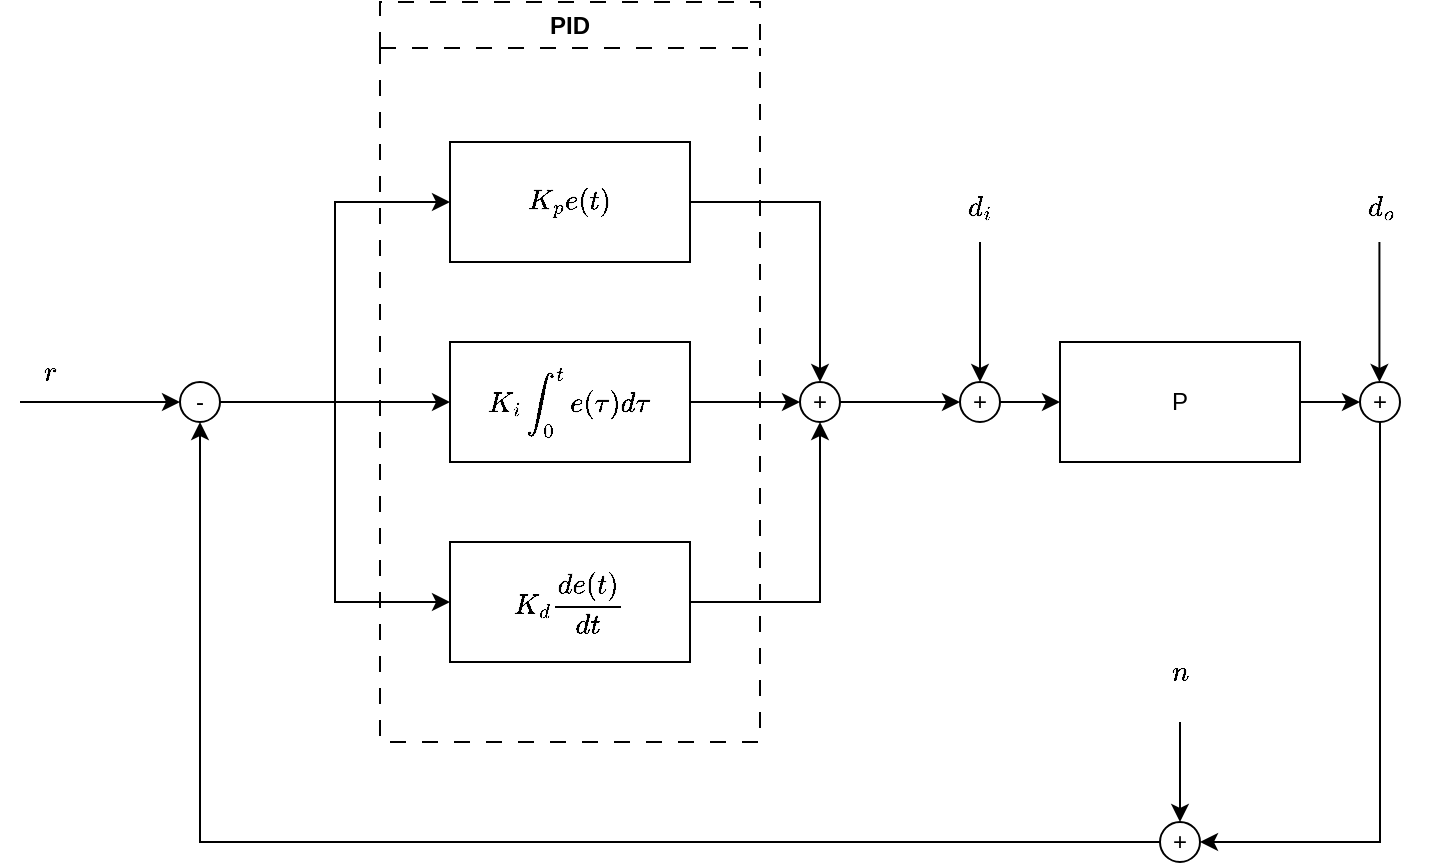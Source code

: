 <mxfile version="21.6.8" type="device">
  <diagram name="Page-1" id="RwDXujfHXfDytXPlLWtF">
    <mxGraphModel dx="1374" dy="560" grid="1" gridSize="10" guides="1" tooltips="1" connect="1" arrows="1" fold="1" page="1" pageScale="1" pageWidth="850" pageHeight="1100" math="1" shadow="0">
      <root>
        <mxCell id="0" />
        <mxCell id="1" parent="0" />
        <mxCell id="RktTQIAn4GCQVKS15PfV-10" value="" style="edgeStyle=orthogonalEdgeStyle;rounded=0;orthogonalLoop=1;jettySize=auto;html=1;" edge="1" parent="1" source="RktTQIAn4GCQVKS15PfV-3" target="RktTQIAn4GCQVKS15PfV-5">
          <mxGeometry relative="1" as="geometry" />
        </mxCell>
        <mxCell id="RktTQIAn4GCQVKS15PfV-11" style="edgeStyle=orthogonalEdgeStyle;rounded=0;orthogonalLoop=1;jettySize=auto;html=1;exitX=1;exitY=0.5;exitDx=0;exitDy=0;entryX=0;entryY=0.5;entryDx=0;entryDy=0;" edge="1" parent="1" source="RktTQIAn4GCQVKS15PfV-3" target="RktTQIAn4GCQVKS15PfV-6">
          <mxGeometry relative="1" as="geometry" />
        </mxCell>
        <mxCell id="RktTQIAn4GCQVKS15PfV-12" style="edgeStyle=orthogonalEdgeStyle;rounded=0;orthogonalLoop=1;jettySize=auto;html=1;exitX=1;exitY=0.5;exitDx=0;exitDy=0;entryX=0;entryY=0.5;entryDx=0;entryDy=0;" edge="1" parent="1" source="RktTQIAn4GCQVKS15PfV-3" target="RktTQIAn4GCQVKS15PfV-7">
          <mxGeometry relative="1" as="geometry" />
        </mxCell>
        <mxCell id="RktTQIAn4GCQVKS15PfV-3" value="-" style="ellipse;whiteSpace=wrap;html=1;aspect=fixed;" vertex="1" parent="1">
          <mxGeometry x="140" y="410" width="20" height="20" as="geometry" />
        </mxCell>
        <mxCell id="RktTQIAn4GCQVKS15PfV-4" value="PID" style="swimlane;whiteSpace=wrap;html=1;dashed=1;dashPattern=8 8;glass=0;" vertex="1" parent="1">
          <mxGeometry x="240" y="220" width="190" height="370" as="geometry" />
        </mxCell>
        <mxCell id="RktTQIAn4GCQVKS15PfV-5" value="$$K_i\int_0^t e(\tau) d\tau$$" style="rounded=0;whiteSpace=wrap;html=1;" vertex="1" parent="RktTQIAn4GCQVKS15PfV-4">
          <mxGeometry x="35" y="170" width="120" height="60" as="geometry" />
        </mxCell>
        <mxCell id="RktTQIAn4GCQVKS15PfV-6" value="$$K_p e(t)$$" style="rounded=0;whiteSpace=wrap;html=1;" vertex="1" parent="RktTQIAn4GCQVKS15PfV-4">
          <mxGeometry x="35" y="70" width="120" height="60" as="geometry" />
        </mxCell>
        <mxCell id="RktTQIAn4GCQVKS15PfV-7" value="$$K_d \frac{de(t)}{dt}$$" style="rounded=0;whiteSpace=wrap;html=1;" vertex="1" parent="RktTQIAn4GCQVKS15PfV-4">
          <mxGeometry x="35" y="270" width="120" height="60" as="geometry" />
        </mxCell>
        <mxCell id="RktTQIAn4GCQVKS15PfV-21" value="" style="edgeStyle=orthogonalEdgeStyle;rounded=0;orthogonalLoop=1;jettySize=auto;html=1;" edge="1" parent="1" source="RktTQIAn4GCQVKS15PfV-8" target="RktTQIAn4GCQVKS15PfV-20">
          <mxGeometry relative="1" as="geometry" />
        </mxCell>
        <mxCell id="RktTQIAn4GCQVKS15PfV-8" value="P" style="rounded=0;whiteSpace=wrap;html=1;" vertex="1" parent="1">
          <mxGeometry x="580" y="390" width="120" height="60" as="geometry" />
        </mxCell>
        <mxCell id="RktTQIAn4GCQVKS15PfV-18" value="" style="edgeStyle=orthogonalEdgeStyle;rounded=0;orthogonalLoop=1;jettySize=auto;html=1;" edge="1" parent="1" source="RktTQIAn4GCQVKS15PfV-13" target="RktTQIAn4GCQVKS15PfV-17">
          <mxGeometry relative="1" as="geometry" />
        </mxCell>
        <mxCell id="RktTQIAn4GCQVKS15PfV-13" value="+" style="ellipse;whiteSpace=wrap;html=1;aspect=fixed;" vertex="1" parent="1">
          <mxGeometry x="450" y="410" width="20" height="20" as="geometry" />
        </mxCell>
        <mxCell id="RktTQIAn4GCQVKS15PfV-14" value="" style="edgeStyle=orthogonalEdgeStyle;rounded=0;orthogonalLoop=1;jettySize=auto;html=1;" edge="1" parent="1" source="RktTQIAn4GCQVKS15PfV-5" target="RktTQIAn4GCQVKS15PfV-13">
          <mxGeometry relative="1" as="geometry" />
        </mxCell>
        <mxCell id="RktTQIAn4GCQVKS15PfV-15" style="edgeStyle=orthogonalEdgeStyle;rounded=0;orthogonalLoop=1;jettySize=auto;html=1;exitX=1;exitY=0.5;exitDx=0;exitDy=0;entryX=0.5;entryY=0;entryDx=0;entryDy=0;" edge="1" parent="1" source="RktTQIAn4GCQVKS15PfV-6" target="RktTQIAn4GCQVKS15PfV-13">
          <mxGeometry relative="1" as="geometry" />
        </mxCell>
        <mxCell id="RktTQIAn4GCQVKS15PfV-16" style="edgeStyle=orthogonalEdgeStyle;rounded=0;orthogonalLoop=1;jettySize=auto;html=1;exitX=1;exitY=0.5;exitDx=0;exitDy=0;entryX=0.5;entryY=1;entryDx=0;entryDy=0;" edge="1" parent="1" source="RktTQIAn4GCQVKS15PfV-7" target="RktTQIAn4GCQVKS15PfV-13">
          <mxGeometry relative="1" as="geometry" />
        </mxCell>
        <mxCell id="RktTQIAn4GCQVKS15PfV-19" value="" style="edgeStyle=orthogonalEdgeStyle;rounded=0;orthogonalLoop=1;jettySize=auto;html=1;" edge="1" parent="1" source="RktTQIAn4GCQVKS15PfV-17" target="RktTQIAn4GCQVKS15PfV-8">
          <mxGeometry relative="1" as="geometry" />
        </mxCell>
        <mxCell id="RktTQIAn4GCQVKS15PfV-17" value="+" style="ellipse;whiteSpace=wrap;html=1;aspect=fixed;" vertex="1" parent="1">
          <mxGeometry x="530" y="410" width="20" height="20" as="geometry" />
        </mxCell>
        <mxCell id="RktTQIAn4GCQVKS15PfV-23" style="edgeStyle=orthogonalEdgeStyle;rounded=0;orthogonalLoop=1;jettySize=auto;html=1;exitX=0.5;exitY=1;exitDx=0;exitDy=0;entryX=1;entryY=0.5;entryDx=0;entryDy=0;" edge="1" parent="1" source="RktTQIAn4GCQVKS15PfV-20" target="RktTQIAn4GCQVKS15PfV-22">
          <mxGeometry relative="1" as="geometry" />
        </mxCell>
        <mxCell id="RktTQIAn4GCQVKS15PfV-20" value="+" style="ellipse;whiteSpace=wrap;html=1;aspect=fixed;" vertex="1" parent="1">
          <mxGeometry x="730" y="410" width="20" height="20" as="geometry" />
        </mxCell>
        <mxCell id="RktTQIAn4GCQVKS15PfV-24" style="edgeStyle=orthogonalEdgeStyle;rounded=0;orthogonalLoop=1;jettySize=auto;html=1;exitX=0;exitY=0.5;exitDx=0;exitDy=0;entryX=0.5;entryY=1;entryDx=0;entryDy=0;" edge="1" parent="1" source="RktTQIAn4GCQVKS15PfV-22" target="RktTQIAn4GCQVKS15PfV-3">
          <mxGeometry relative="1" as="geometry" />
        </mxCell>
        <mxCell id="RktTQIAn4GCQVKS15PfV-22" value="+" style="ellipse;whiteSpace=wrap;html=1;aspect=fixed;" vertex="1" parent="1">
          <mxGeometry x="630" y="630" width="20" height="20" as="geometry" />
        </mxCell>
        <mxCell id="RktTQIAn4GCQVKS15PfV-25" value="" style="endArrow=classic;html=1;rounded=0;entryX=0;entryY=0.5;entryDx=0;entryDy=0;" edge="1" parent="1" target="RktTQIAn4GCQVKS15PfV-3">
          <mxGeometry width="50" height="50" relative="1" as="geometry">
            <mxPoint x="60" y="420" as="sourcePoint" />
            <mxPoint x="110" y="380" as="targetPoint" />
          </mxGeometry>
        </mxCell>
        <mxCell id="RktTQIAn4GCQVKS15PfV-34" value="" style="endArrow=classic;html=1;rounded=0;entryX=0.5;entryY=0;entryDx=0;entryDy=0;" edge="1" parent="1" target="RktTQIAn4GCQVKS15PfV-17">
          <mxGeometry width="50" height="50" relative="1" as="geometry">
            <mxPoint x="540" y="340" as="sourcePoint" />
            <mxPoint x="550" y="360" as="targetPoint" />
          </mxGeometry>
        </mxCell>
        <mxCell id="RktTQIAn4GCQVKS15PfV-35" value="" style="endArrow=classic;html=1;rounded=0;entryX=0.5;entryY=0;entryDx=0;entryDy=0;" edge="1" parent="1">
          <mxGeometry width="50" height="50" relative="1" as="geometry">
            <mxPoint x="739.71" y="340" as="sourcePoint" />
            <mxPoint x="739.71" y="410" as="targetPoint" />
          </mxGeometry>
        </mxCell>
        <mxCell id="RktTQIAn4GCQVKS15PfV-36" value="$$d_i$$" style="text;html=1;align=center;verticalAlign=middle;resizable=0;points=[];autosize=1;strokeColor=none;fillColor=none;" vertex="1" parent="1">
          <mxGeometry x="505" y="308" width="70" height="30" as="geometry" />
        </mxCell>
        <mxCell id="RktTQIAn4GCQVKS15PfV-37" value="$$d_o$$" style="text;html=1;align=center;verticalAlign=middle;resizable=0;points=[];autosize=1;strokeColor=none;fillColor=none;" vertex="1" parent="1">
          <mxGeometry x="705" y="308" width="70" height="30" as="geometry" />
        </mxCell>
        <mxCell id="RktTQIAn4GCQVKS15PfV-38" value="$$n$$" style="text;html=1;align=center;verticalAlign=middle;resizable=0;points=[];autosize=1;strokeColor=none;fillColor=none;" vertex="1" parent="1">
          <mxGeometry x="610" y="540" width="60" height="30" as="geometry" />
        </mxCell>
        <mxCell id="RktTQIAn4GCQVKS15PfV-39" value="$$r$$" style="text;html=1;align=center;verticalAlign=middle;resizable=0;points=[];autosize=1;strokeColor=none;fillColor=none;" vertex="1" parent="1">
          <mxGeometry x="50" y="390" width="50" height="30" as="geometry" />
        </mxCell>
        <mxCell id="RktTQIAn4GCQVKS15PfV-40" value="" style="edgeStyle=none;orthogonalLoop=1;jettySize=auto;html=1;rounded=0;entryX=0.5;entryY=0;entryDx=0;entryDy=0;" edge="1" parent="1" target="RktTQIAn4GCQVKS15PfV-22">
          <mxGeometry width="80" relative="1" as="geometry">
            <mxPoint x="640" y="580" as="sourcePoint" />
            <mxPoint x="640" y="620" as="targetPoint" />
            <Array as="points" />
          </mxGeometry>
        </mxCell>
      </root>
    </mxGraphModel>
  </diagram>
</mxfile>
